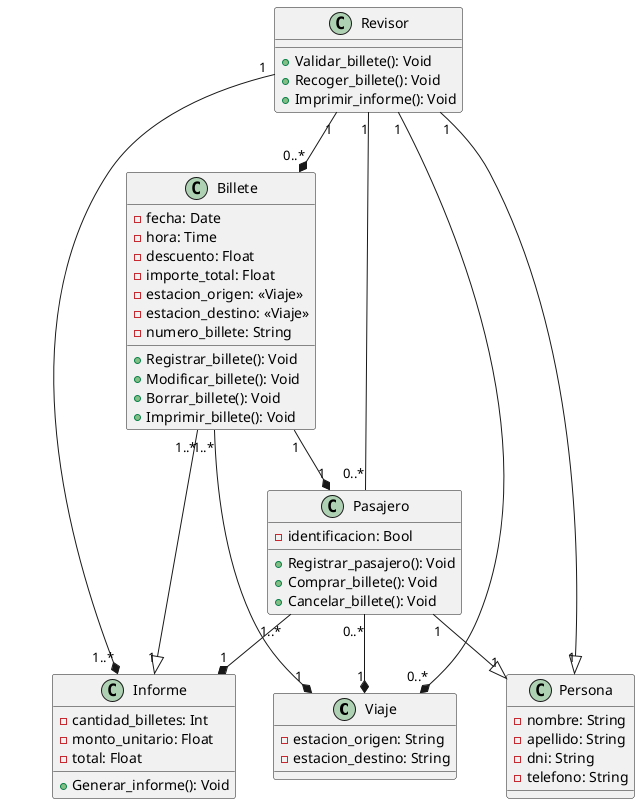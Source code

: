 @startuml Caso-trafer

class Viaje{
    - estacion_origen: String
    - estacion_destino: String
}

class Billete{
    + Registrar_billete(): Void
    + Modificar_billete(): Void
    + Borrar_billete(): Void
    - fecha: Date
    - hora: Time
    - descuento: Float
    - importe_total: Float
    + Imprimir_billete(): Void
    - estacion_origen: <<Viaje>>
    - estacion_destino: <<Viaje>>
    - numero_billete: String
}

class Informe{
    + Generar_informe(): Void
    - cantidad_billetes: Int
    - monto_unitario: Float
    - total: Float
}

class Persona{
    - nombre: String
    - apellido: String
    - dni: String
    - telefono: String
}

class Pasajero{
    + Registrar_pasajero(): Void
    + Comprar_billete(): Void
    + Cancelar_billete(): Void
    - identificacion: Bool
}

class Revisor{
    + Validar_billete(): Void
    + Recoger_billete(): Void
    + Imprimir_informe(): Void
}

Pasajero "1" --|> "1" Persona
Revisor "1" --|> "1" Persona
Billete "1..*" --* "1" Viaje
Revisor "1" --* "1..*" Informe
Revisor "1" -- "0..*" Pasajero
Billete "1..*" --|> "1" Informe
Billete "1" --* "1" Pasajero
Revisor "1" --* "0..*" Billete
Pasajero "1..*" --* "1" Informe
Pasajero "0..*" --* "1" Viaje
Revisor "1" --* "0..*" Viaje

@enduml